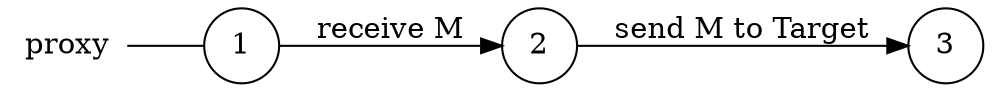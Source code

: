 digraph proxy {
	rankdir="LR";
	n_0 [label="proxy", shape="plaintext"];
	n_1 [id="3", shape=circle, label="3"];
	n_2 [id="2", shape=circle, label="2"];
	n_3 [id="1", shape=circle, label="1"];
	n_0 -> n_3 [arrowhead=none];

	n_3 -> n_2 [id="[$e|1]", label="receive M"];
	n_2 -> n_1 [id="[$e|0]", label="send M to Target"];
}
